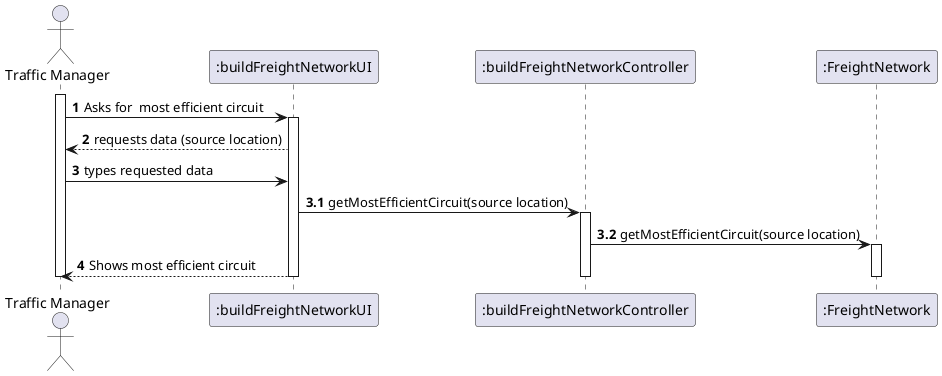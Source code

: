 @startuml
'https://plantuml.com/sequence-diagram

autonumber

actor "Traffic Manager" as TM

participant ":buildFreightNetworkUI" as UI
participant ":buildFreightNetworkController" as CTRL
participant ":FreightNetwork" as NET

activate TM
TM -> UI : Asks for  most efficient circuit

activate UI
UI --> TM : requests data (source location)

TM -> UI : types requested data

autonumber 3.1

UI -> CTRL : getMostEfficientCircuit(source location)
activate CTRL

CTRL -> NET : getMostEfficientCircuit(source location)
activate NET

autonumber 4

UI --> TM : Shows most efficient circuit

deactivate NET
deactivate CTRL
deactivate UI
deactivate TM
@enduml